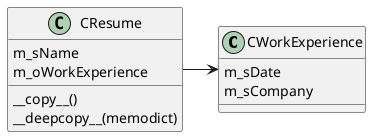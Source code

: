 @startuml

class CWorkExperience{
    m_sDate
    m_sCompany
}

class CResume{
    m_sName
    m_oWorkExperience
    __copy__()
    __deepcopy__(memodict)
}

CResume -> CWorkExperience

@enduml
